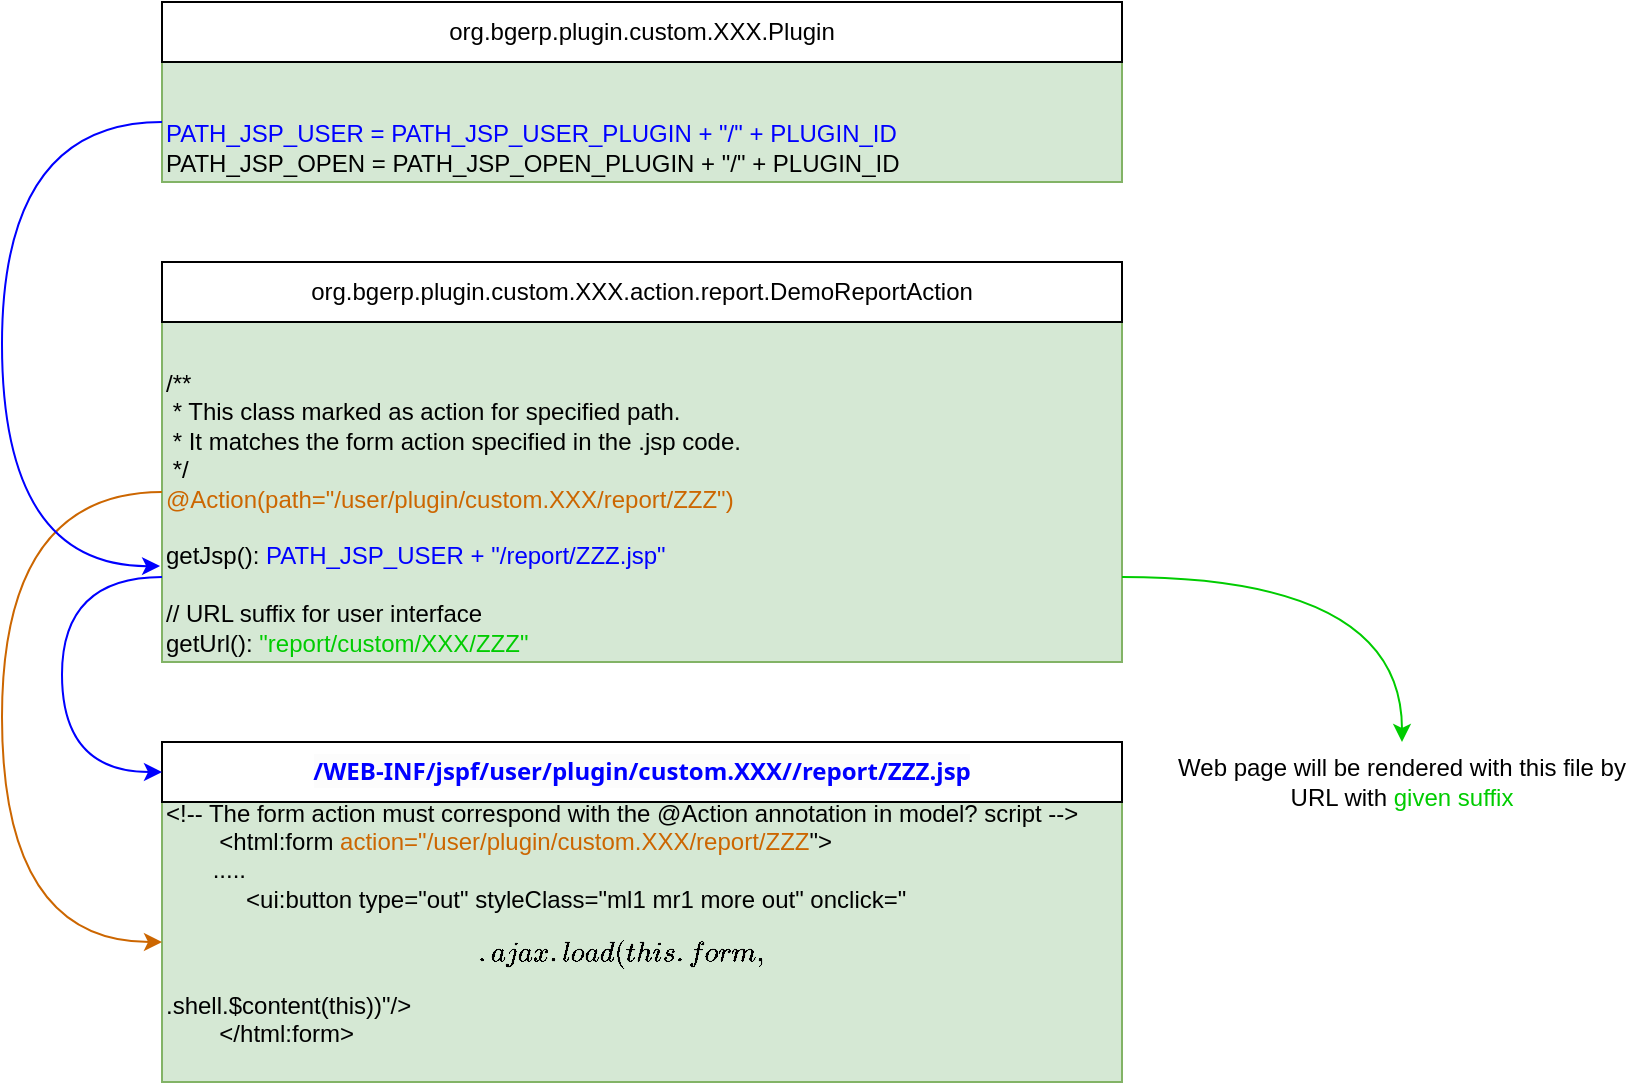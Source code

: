 <mxfile compressed="false" version="15.4.0" type="device">
  <diagram id="03btL-c-YMVeA66-e47E" name="Page-1">
    <mxGraphModel dx="1086" dy="926" grid="1" gridSize="10" guides="1" tooltips="1" connect="1" arrows="1" fold="1" page="1" pageScale="1" pageWidth="1169" pageHeight="827" math="0" shadow="0">
      <root>
        <mxCell id="0" />
        <mxCell id="1" parent="0" />
        <mxCell id="81c6hD_ir5dwZhMvQUFx-3" value="" style="group" parent="1" vertex="1" connectable="0">
          <mxGeometry x="200" y="30" width="480" height="90" as="geometry" />
        </mxCell>
        <mxCell id="81c6hD_ir5dwZhMvQUFx-1" value="&lt;font color=&quot;#0000ff&quot;&gt;PATH_JSP_USER =&amp;nbsp;PATH_JSP_USER_PLUGIN + &quot;/&quot; + PLUGIN_ID&lt;/font&gt;&lt;br&gt;PATH_JSP_OPEN&amp;nbsp;=&amp;nbsp;PATH_JSP_OPEN_PLUGIN + &quot;/&quot; + PLUGIN_ID" style="rounded=0;whiteSpace=wrap;html=1;fillColor=#d5e8d4;strokeColor=#82b366;align=left;verticalAlign=bottom;" parent="81c6hD_ir5dwZhMvQUFx-3" vertex="1">
          <mxGeometry y="30" width="480" height="60" as="geometry" />
        </mxCell>
        <mxCell id="81c6hD_ir5dwZhMvQUFx-2" value="org.bgerp.plugin.custom.XXX.Plugin" style="rounded=0;whiteSpace=wrap;html=1;align=center;" parent="81c6hD_ir5dwZhMvQUFx-3" vertex="1">
          <mxGeometry width="480" height="30" as="geometry" />
        </mxCell>
        <mxCell id="81c6hD_ir5dwZhMvQUFx-8" value="" style="group" parent="1" vertex="1" connectable="0">
          <mxGeometry x="200" y="160" width="480" height="200" as="geometry" />
        </mxCell>
        <mxCell id="81c6hD_ir5dwZhMvQUFx-5" value="&lt;br&gt;&lt;div&gt;/**&lt;/div&gt;&lt;div&gt;&amp;nbsp;* This class marked as action for specified path.&amp;nbsp;&lt;/div&gt;&lt;div&gt;&amp;nbsp;* It matches the form action specified in the .jsp code.&lt;/div&gt;&lt;div&gt;&amp;nbsp;*/&lt;/div&gt;&lt;font color=&quot;#cc6600&quot;&gt;@Action(path=&quot;/user/plugin/custom.XXX/report/ZZZ&quot;)&lt;/font&gt;&lt;span&gt;&lt;br&gt;&lt;br&gt;&lt;/span&gt;getJsp(): &lt;font color=&quot;#0000ff&quot;&gt;PATH_JSP_USER + &quot;/report/ZZZ.jsp&quot;&lt;br&gt;&lt;br&gt;&lt;/font&gt;// URL suffix for user interface&lt;br&gt;getUrl(): &lt;font color=&quot;#00cc00&quot;&gt;&quot;report/custom/XXX/ZZZ&quot;&lt;/font&gt;" style="rounded=0;whiteSpace=wrap;html=1;fillColor=#d5e8d4;strokeColor=#82b366;align=left;verticalAlign=bottom;" parent="81c6hD_ir5dwZhMvQUFx-8" vertex="1">
          <mxGeometry y="30" width="480" height="170" as="geometry" />
        </mxCell>
        <mxCell id="81c6hD_ir5dwZhMvQUFx-6" value="org.bgerp.plugin.custom.XXX.action.report.DemoReportAction" style="rounded=0;whiteSpace=wrap;html=1;align=center;" parent="81c6hD_ir5dwZhMvQUFx-8" vertex="1">
          <mxGeometry width="480" height="30" as="geometry" />
        </mxCell>
        <mxCell id="81c6hD_ir5dwZhMvQUFx-10" value="&lt;div&gt;&amp;lt;!-- The form action must correspond with the @Action annotation in model? script --&amp;gt;&lt;/div&gt;&lt;div&gt;&amp;nbsp; &amp;nbsp; &amp;nbsp; &amp;nbsp; &amp;lt;html:form &lt;font color=&quot;#cc6600&quot;&gt;action=&quot;/user/plugin/custom.XXX/report/ZZZ&lt;/font&gt;&quot;&amp;gt;&lt;/div&gt;&lt;div&gt;&lt;span&gt;&amp;nbsp; &amp;nbsp; &amp;nbsp; &amp;nbsp;.....&lt;/span&gt;&lt;/div&gt;&lt;div&gt;&lt;span&gt;&amp;nbsp; &amp;nbsp; &amp;nbsp; &amp;nbsp; &amp;nbsp; &amp;nbsp; &amp;lt;ui:button type=&quot;out&quot; styleClass=&quot;ml1 mr1 more out&quot; onclick=&quot;$$.ajax.load(this.form, $$.shell.$content(this))&quot;/&amp;gt;&lt;/span&gt;&lt;br&gt;&lt;/div&gt;&lt;div&gt;&amp;nbsp; &amp;nbsp; &amp;nbsp; &amp;nbsp; &amp;lt;/html:form&amp;gt;&lt;/div&gt;&lt;div&gt;&lt;br&gt;&lt;/div&gt;" style="rounded=0;whiteSpace=wrap;html=1;fillColor=#d5e8d4;strokeColor=#82b366;align=left;verticalAlign=bottom;" parent="1" vertex="1">
          <mxGeometry x="200" y="430" width="480" height="140" as="geometry" />
        </mxCell>
        <mxCell id="81c6hD_ir5dwZhMvQUFx-11" value="&lt;span style=&quot;font-family: &amp;#34;noto sans&amp;#34; , sans-serif ; font-weight: bold ; white-space: pre ; background-color: rgb(252 , 252 , 252)&quot;&gt;&lt;font color=&quot;#0000ff&quot;&gt;/WEB-INF/jspf/user/plugin/custom.XXX//report/ZZZ.jsp&lt;/font&gt;&lt;/span&gt;" style="rounded=0;whiteSpace=wrap;html=1;align=center;" parent="1" vertex="1">
          <mxGeometry x="200" y="400" width="480" height="30" as="geometry" />
        </mxCell>
        <mxCell id="81c6hD_ir5dwZhMvQUFx-12" style="edgeStyle=orthogonalEdgeStyle;rounded=0;orthogonalLoop=1;jettySize=auto;html=1;exitX=0;exitY=0.75;exitDx=0;exitDy=0;entryX=0;entryY=0.5;entryDx=0;entryDy=0;curved=1;strokeColor=#0000FF;" parent="1" source="81c6hD_ir5dwZhMvQUFx-5" target="81c6hD_ir5dwZhMvQUFx-11" edge="1">
          <mxGeometry relative="1" as="geometry">
            <Array as="points">
              <mxPoint x="150" y="318" />
              <mxPoint x="150" y="415" />
            </Array>
          </mxGeometry>
        </mxCell>
        <mxCell id="81c6hD_ir5dwZhMvQUFx-13" style="edgeStyle=orthogonalEdgeStyle;curved=1;rounded=0;orthogonalLoop=1;jettySize=auto;html=1;exitX=0;exitY=0.5;exitDx=0;exitDy=0;entryX=0;entryY=0.5;entryDx=0;entryDy=0;strokeColor=#CC6600;" parent="1" source="81c6hD_ir5dwZhMvQUFx-5" target="81c6hD_ir5dwZhMvQUFx-10" edge="1">
          <mxGeometry relative="1" as="geometry">
            <Array as="points">
              <mxPoint x="120" y="275" />
              <mxPoint x="120" y="500" />
            </Array>
          </mxGeometry>
        </mxCell>
        <mxCell id="81c6hD_ir5dwZhMvQUFx-14" style="edgeStyle=orthogonalEdgeStyle;curved=1;rounded=0;orthogonalLoop=1;jettySize=auto;html=1;exitX=0;exitY=0.5;exitDx=0;exitDy=0;entryX=-0.002;entryY=0.718;entryDx=0;entryDy=0;entryPerimeter=0;strokeColor=#0000FF;" parent="1" source="81c6hD_ir5dwZhMvQUFx-1" target="81c6hD_ir5dwZhMvQUFx-5" edge="1">
          <mxGeometry relative="1" as="geometry">
            <Array as="points">
              <mxPoint x="120" y="90" />
              <mxPoint x="120" y="312" />
            </Array>
          </mxGeometry>
        </mxCell>
        <mxCell id="81c6hD_ir5dwZhMvQUFx-15" value="Web page will be rendered with this file by URL with &lt;font color=&quot;#00cc00&quot;&gt;given suffix&lt;/font&gt;" style="text;html=1;strokeColor=none;fillColor=none;align=center;verticalAlign=middle;whiteSpace=wrap;rounded=0;" parent="1" vertex="1">
          <mxGeometry x="700" y="400" width="240" height="40" as="geometry" />
        </mxCell>
        <mxCell id="81c6hD_ir5dwZhMvQUFx-16" style="edgeStyle=orthogonalEdgeStyle;curved=1;rounded=0;orthogonalLoop=1;jettySize=auto;html=1;exitX=1;exitY=0.75;exitDx=0;exitDy=0;strokeColor=#00CC00;" parent="1" source="81c6hD_ir5dwZhMvQUFx-5" target="81c6hD_ir5dwZhMvQUFx-15" edge="1">
          <mxGeometry relative="1" as="geometry" />
        </mxCell>
      </root>
    </mxGraphModel>
  </diagram>
</mxfile>
